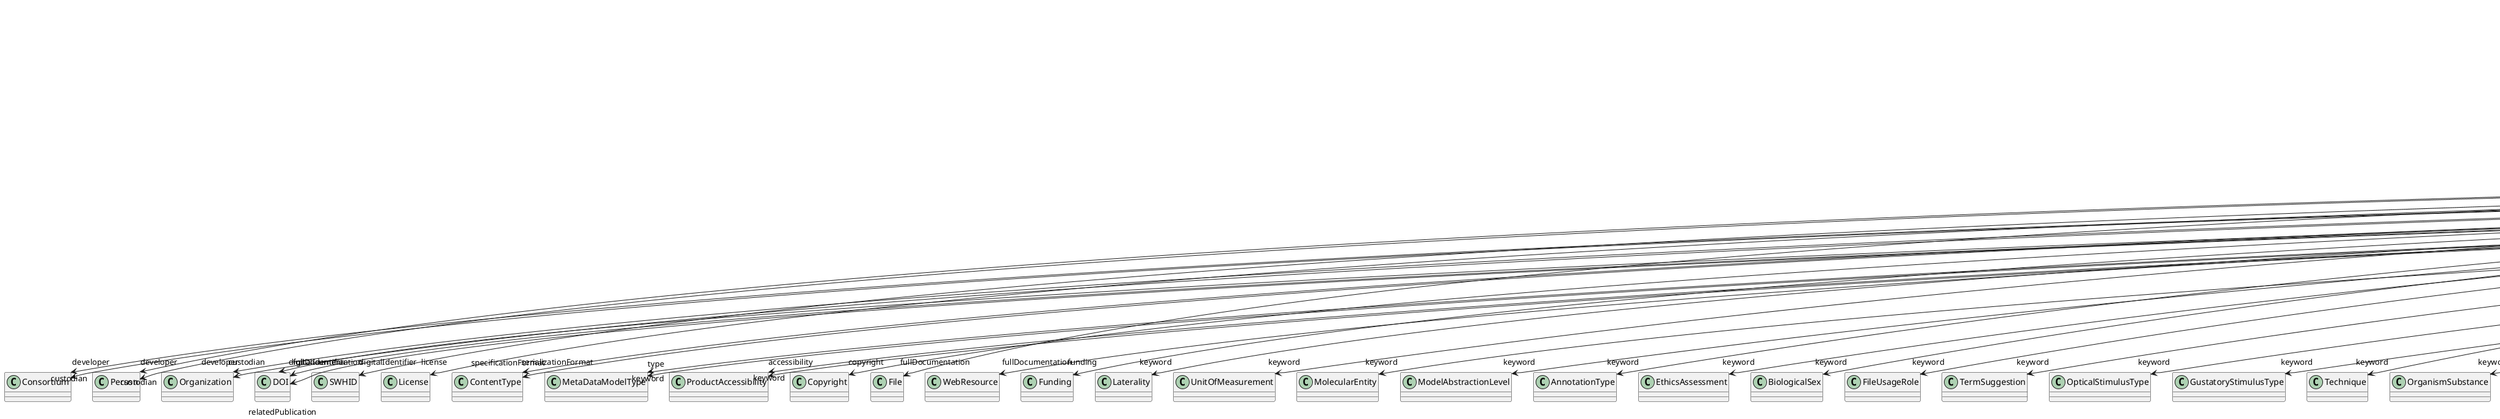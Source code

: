 @startuml
class MetaDataModelVersion {
+developer
+digitalIdentifier
+isAlternativeVersionOf
+isNewVersionOf
+license
+serializationFormat
+specificationFormat
+type
+accessibility
+copyright
+custodian
+description
+fullDocumentation
+fullName
+funding
+homepage
+howToCite
+keyword
+otherContribution
+relatedPublication
+releaseDate
+repository
+shortName
+supportChannel
+versionIdentifier
+versionInnovation

}
MetaDataModelVersion -d-> "developer" Consortium
MetaDataModelVersion -d-> "developer" Person
MetaDataModelVersion -d-> "developer" Organization
MetaDataModelVersion -d-> "digitalIdentifier" DOI
MetaDataModelVersion -d-> "digitalIdentifier" SWHID
MetaDataModelVersion -d-> "isAlternativeVersionOf" MetaDataModelVersion
MetaDataModelVersion -d-> "isNewVersionOf" MetaDataModelVersion
MetaDataModelVersion -d-> "license" License
MetaDataModelVersion -d-> "serializationFormat" ContentType
MetaDataModelVersion -d-> "specificationFormat" ContentType
MetaDataModelVersion -d-> "type" MetaDataModelType
MetaDataModelVersion -d-> "accessibility" ProductAccessibility
MetaDataModelVersion -d-> "copyright" Copyright
MetaDataModelVersion -d-> "custodian" Consortium
MetaDataModelVersion -d-> "custodian" Person
MetaDataModelVersion -d-> "custodian" Organization
MetaDataModelVersion -d-> "fullDocumentation" DOI
MetaDataModelVersion -d-> "fullDocumentation" File
MetaDataModelVersion -d-> "fullDocumentation" WebResource
MetaDataModelVersion -d-> "funding" Funding
MetaDataModelVersion -d-> "keyword" Laterality
MetaDataModelVersion -d-> "keyword" UnitOfMeasurement
MetaDataModelVersion -d-> "keyword" MolecularEntity
MetaDataModelVersion -d-> "keyword" ModelAbstractionLevel
MetaDataModelVersion -d-> "keyword" AnnotationType
MetaDataModelVersion -d-> "keyword" EthicsAssessment
MetaDataModelVersion -d-> "keyword" BiologicalSex
MetaDataModelVersion -d-> "keyword" FileUsageRole
MetaDataModelVersion -d-> "keyword" TermSuggestion
MetaDataModelVersion -d-> "keyword" OpticalStimulusType
MetaDataModelVersion -d-> "keyword" GustatoryStimulusType
MetaDataModelVersion -d-> "keyword" Technique
MetaDataModelVersion -d-> "keyword" OrganismSubstance
MetaDataModelVersion -d-> "keyword" StimulationApproach
MetaDataModelVersion -d-> "keyword" Disease
MetaDataModelVersion -d-> "keyword" SetupType
MetaDataModelVersion -d-> "keyword" TissueSampleType
MetaDataModelVersion -d-> "keyword" AgeCategory
MetaDataModelVersion -d-> "keyword" AnatomicalAxesOrientation
MetaDataModelVersion -d-> "keyword" TactileStimulusType
MetaDataModelVersion -d-> "keyword" GeneticStrainType
MetaDataModelVersion -d-> "keyword" TissueSampleAttribute
MetaDataModelVersion -d-> "keyword" Terminology
MetaDataModelVersion -d-> "keyword" VisualStimulusType
MetaDataModelVersion -d-> "keyword" SemanticDataType
MetaDataModelVersion -d-> "keyword" SubcellularEntity
MetaDataModelVersion -d-> "keyword" CranialWindowReinforcementType
MetaDataModelVersion -d-> "keyword" FileBundleGrouping
MetaDataModelVersion -d-> "keyword" DiseaseModel
MetaDataModelVersion -d-> "keyword" ElectricalStimulusType
MetaDataModelVersion -d-> "keyword" OperatingSystem
MetaDataModelVersion -d-> "keyword" SoftwareFeature
MetaDataModelVersion -d-> "keyword" Handedness
MetaDataModelVersion -d-> "keyword" ActionStatusType
MetaDataModelVersion -d-> "keyword" AnalysisTechnique
MetaDataModelVersion -d-> "keyword" DataType
MetaDataModelVersion -d-> "keyword" EducationalLevel
MetaDataModelVersion -d-> "keyword" ModelScope
MetaDataModelVersion -d-> "keyword" AuditoryStimulusType
MetaDataModelVersion -d-> "keyword" DifferenceMeasure
MetaDataModelVersion -d-> "keyword" MeasuredQuantity
MetaDataModelVersion -d-> "keyword" LearningResourceType
MetaDataModelVersion -d-> "keyword" UBERONParcellation
MetaDataModelVersion -d-> "keyword" DeviceType
MetaDataModelVersion -d-> "keyword" AnnotationCriteriaType
MetaDataModelVersion -d-> "keyword" ContributionType
MetaDataModelVersion -d-> "keyword" ProgrammingLanguage
MetaDataModelVersion -d-> "keyword" FileRepositoryType
MetaDataModelVersion -d-> "keyword" AnatomicalPlane
MetaDataModelVersion -d-> "keyword" OlfactoryStimulusType
MetaDataModelVersion -d-> "keyword" TypeOfUncertainty
MetaDataModelVersion -d-> "keyword" CellType
MetaDataModelVersion -d-> "keyword" Language
MetaDataModelVersion -d-> "keyword" SoftwareApplicationCategory
MetaDataModelVersion -d-> "keyword" CriteriaQualityType
MetaDataModelVersion -d-> "keyword" PatchClampVariation
MetaDataModelVersion -d-> "keyword" ProductAccessibility
MetaDataModelVersion -d-> "keyword" MetaDataModelType
MetaDataModelVersion -d-> "keyword" StimulationTechnique
MetaDataModelVersion -d-> "keyword" ChemicalMixtureType
MetaDataModelVersion -d-> "keyword" OperatingDevice
MetaDataModelVersion -d-> "keyword" AtlasType
MetaDataModelVersion -d-> "keyword" BreedingType
MetaDataModelVersion -d-> "keyword" BiologicalOrder
MetaDataModelVersion -d-> "keyword" AnatomicalIdentificationType
MetaDataModelVersion -d-> "keyword" CranialWindowConstructionType
MetaDataModelVersion -d-> "keyword" SubjectAttribute
MetaDataModelVersion -d-> "keyword" Species
MetaDataModelVersion -d-> "keyword" PreparationType
MetaDataModelVersion -d-> "keyword" Service
MetaDataModelVersion -d-> "keyword" QualitativeOverlap
MetaDataModelVersion -d-> "keyword" OrganismSystem
MetaDataModelVersion -d-> "keyword" Colormap
MetaDataModelVersion -d-> "keyword" Organ
MetaDataModelVersion -d-> "keyword" ExperimentalApproach
MetaDataModelVersion -d-> "keyword" CellCultureType
MetaDataModelVersion -d-> "otherContribution" Contribution
MetaDataModelVersion -d-> "relatedPublication" ScholarlyArticle
MetaDataModelVersion -d-> "relatedPublication" Chapter
MetaDataModelVersion -d-> "relatedPublication" Book
MetaDataModelVersion -d-> "relatedPublication" HANDLE
MetaDataModelVersion -d-> "relatedPublication" ISBN
MetaDataModelVersion -d-> "relatedPublication" ISSN
MetaDataModelVersion -d-> "relatedPublication" DOI
MetaDataModelVersion -d-> "repository" FileRepository

@enduml